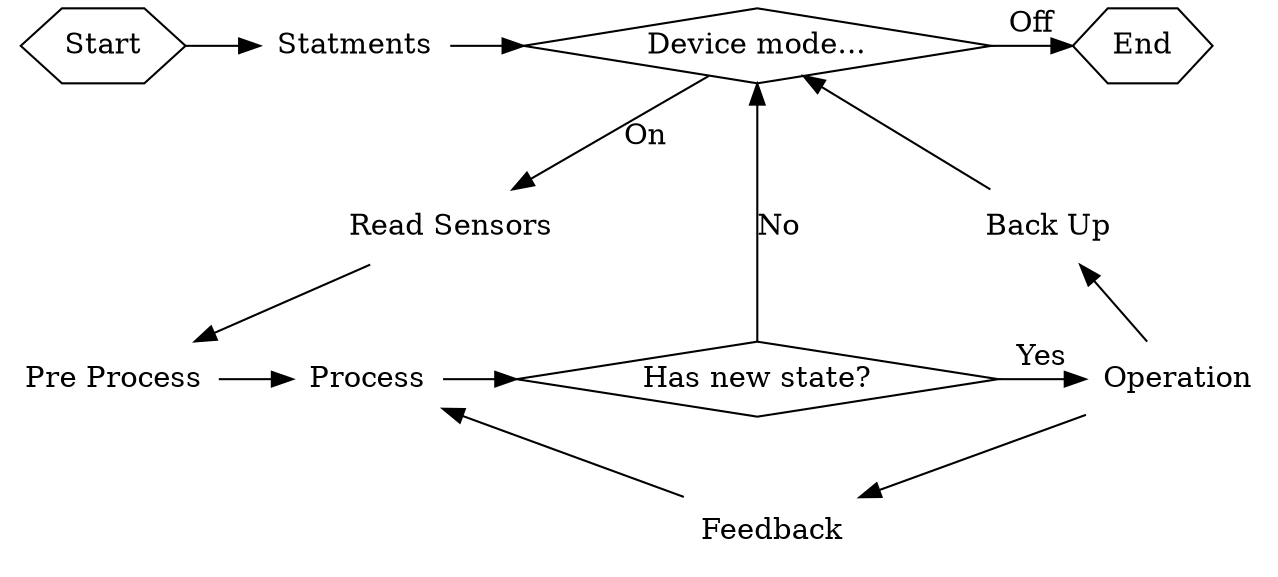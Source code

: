 digraph G {
   graph[dpi=300];
   compound=true;

	start        [label="Start",          shape="hexagon"];
   statments    [label="Statments",      shape="plaintext"];
   read_sensors [label="Read Sensors",   shape="plaintext"];
   pre_process  [label="Pre Process",    shape="plaintext"];
   process      [label="Process",        shape="plaintext"];
   mode         [label="Device mode...",    shape="diamond"];
   doOperation  [label="Has new state?",    shape="diamond"];
   feedback     [label="Feedback",       shape="plaintext"];
   operation    [label="Operation",      shape="plaintext"];
   backup       [label="Back Up",        shape="plaintext"];
   end          [label="End",            shape="hexagon"];


   /*
	subgraph cluster_0 {
		label = "Read Sensors Procedure";

		read_sensors -> pre_process;
	}

	subgraph cluster_1 {
		label = "Process Procedure";

		process;

   	subgraph cluster_2 {
   		label = "Operate Procedure";

   		operation;
         backup;
   	}
	}*/

	start -> statments -> mode;

   read_sensors -> pre_process;
   pre_process -> process -> doOperation;

   doOperation -> mode [label="No"];
   doOperation -> operation [label="Yes"];
   operation -> backup -> mode;
   operation -> feedback -> process;
   mode -> read_sensors [label="On"];
   mode -> end [label="Off"];

   {rank=same; start; end; mode; statments;}
   {rank=same; read_sensors; backup;}
   {rank=same; pre_process; process; doOperation; operation;}
}
